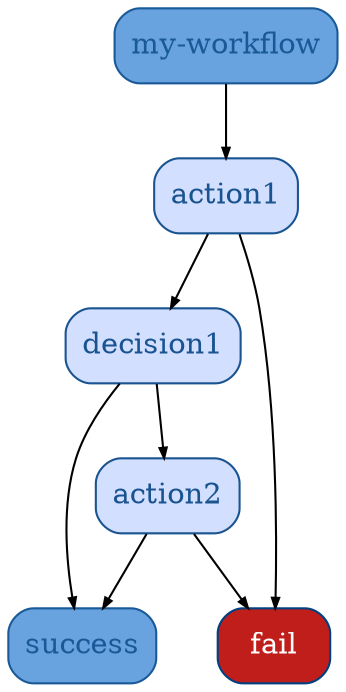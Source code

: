 digraph G {
  1 [ label="my-workflow" fillcolor="#68A3DF" shape="box" color="#1A5998" fontcolor="#1A5998" style="rounded,filled" ];
  2 [ label="action1" fillcolor="#D3DFFF" shape="box" color="#1A5490" fontcolor="#1A5490" style="rounded,filled" ];
  3 [ label="decision1" fillcolor="#D3DFFF" shape="box" color="#1A5490" fontcolor="#1A5490" style="rounded,filled" ];
  4 [ label="action2" fillcolor="#D3DFFF" shape="box" color="#1A5490" fontcolor="#1A5490" style="rounded,filled" ];
  5 [ label="success" fillcolor="#68A3DF" shape="box" color="#1A5998" fontcolor="#1A5998" style="rounded,filled" ];
  6 [ label="fail" fillcolor="#BF1E1B" shape="box" color="#004080" fontcolor="#FFFFFF" style="rounded,filled" ];
  1 -> 2 [ arrowsize="0.5" ];
  2 -> 3 [ arrowsize="0.5" ];
  2 -> 6 [ arrowsize="0.5" ];
  3 -> 4 [ arrowsize="0.5" ];
  3 -> 5 [ arrowsize="0.5" ];
  4 -> 5 [ arrowsize="0.5" ];
  4 -> 6 [ arrowsize="0.5" ];
}
